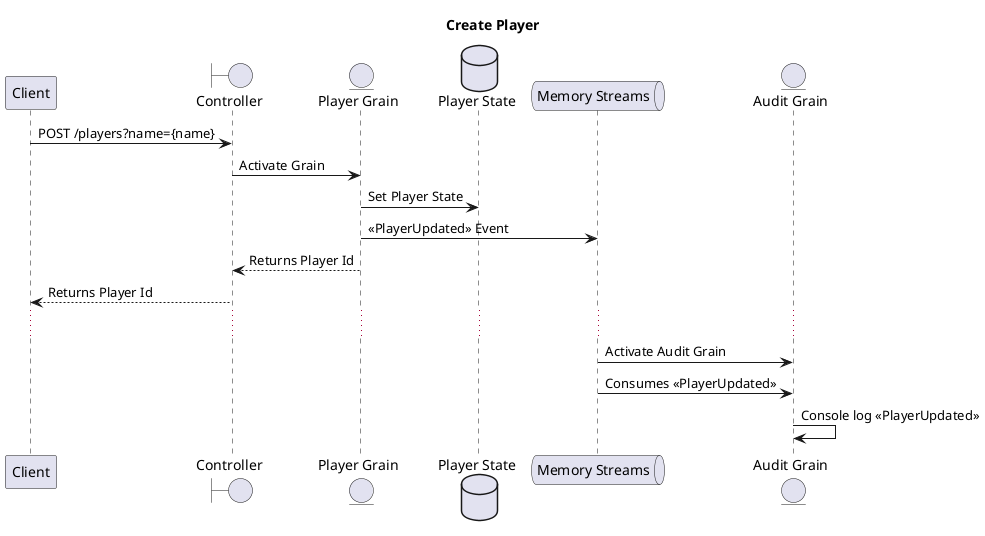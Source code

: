 @startuml
title Create Player

participant Client              as Client
boundary    Controller          as Controller
entity      "Player Grain"      as Player
database    "Player State"      as State
queue       "Memory Streams"    as Streams
entity      "Audit Grain"       as Audit

Client -> Controller : POST /players?name={name}
Controller -> Player : Activate Grain
Player -> State : Set Player State
Player -> Streams : <<PlayerUpdated>> Event
Player --> Controller : Returns Player Id
Controller --> Client : Returns Player Id
...
Streams -> Audit : Activate Audit Grain
Streams -> Audit : Consumes <<PlayerUpdated>>
Audit -> Audit : Console log <<PlayerUpdated>>

@enduml